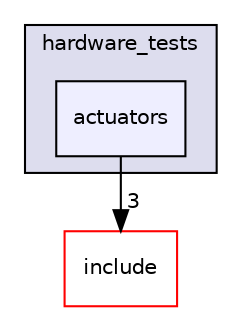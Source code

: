 digraph "tests/hardware_tests/actuators" {
  compound=true
  node [ fontsize="10", fontname="Helvetica"];
  edge [ labelfontsize="10", labelfontname="Helvetica"];
  subgraph clusterdir_00623b0af23f83b5340724c4324123c9 {
    graph [ bgcolor="#ddddee", pencolor="black", label="hardware_tests" fontname="Helvetica", fontsize="10", URL="dir_00623b0af23f83b5340724c4324123c9.html"]
  dir_3af4d2c2347febd8e13f0826fc17f7b2 [shape=box, label="actuators", style="filled", fillcolor="#eeeeff", pencolor="black", URL="dir_3af4d2c2347febd8e13f0826fc17f7b2.html"];
  }
  dir_d44c64559bbebec7f509842c48db8b23 [shape=box label="include" fillcolor="white" style="filled" color="red" URL="dir_d44c64559bbebec7f509842c48db8b23.html"];
  dir_3af4d2c2347febd8e13f0826fc17f7b2->dir_d44c64559bbebec7f509842c48db8b23 [headlabel="3", labeldistance=1.5 headhref="dir_000015_000000.html"];
}
